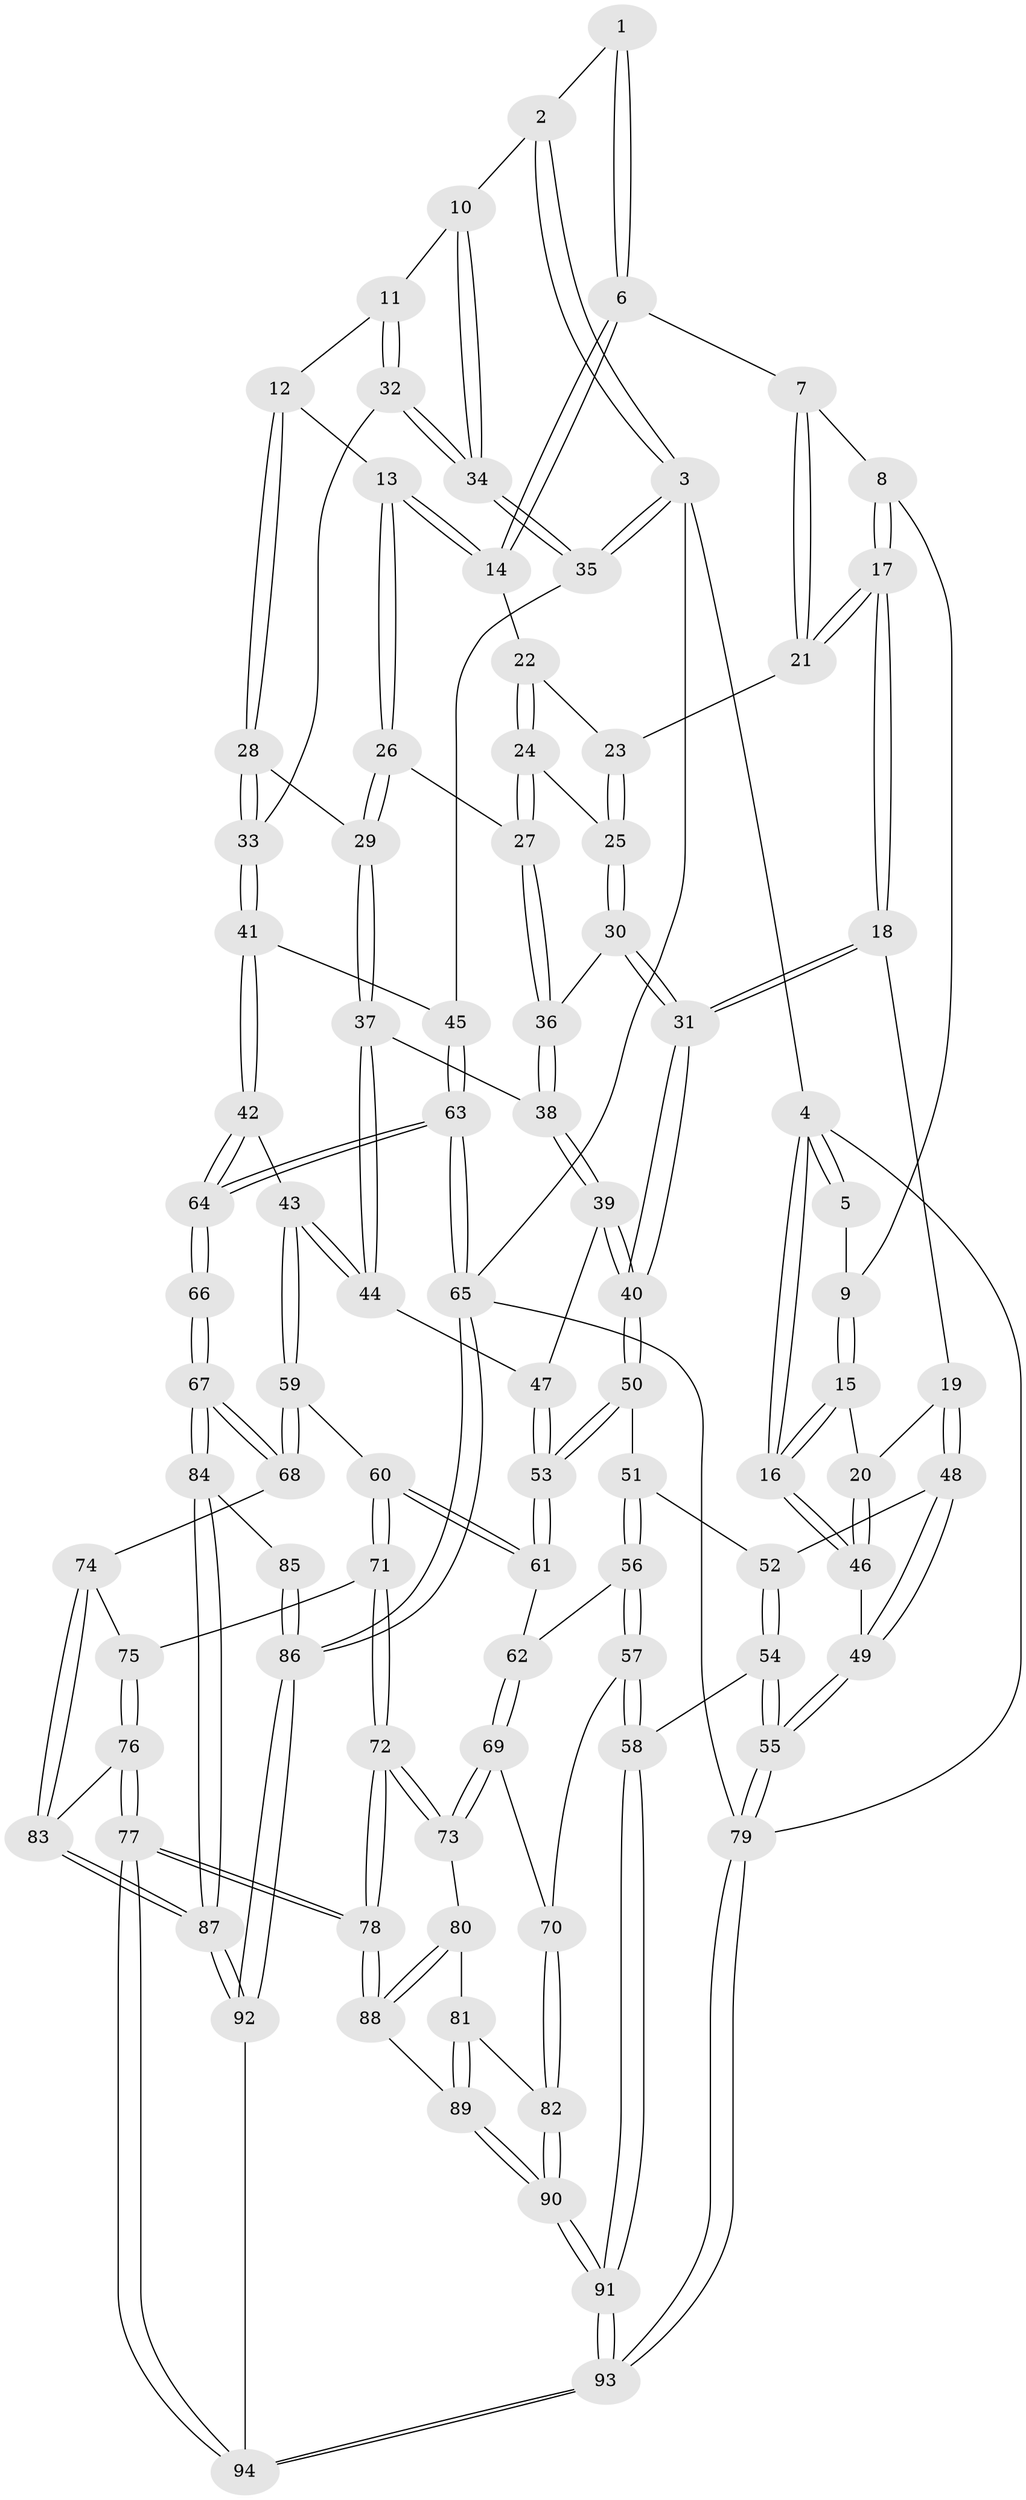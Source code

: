 // Generated by graph-tools (version 1.1) at 2025/27/03/09/25 03:27:14]
// undirected, 94 vertices, 232 edges
graph export_dot {
graph [start="1"]
  node [color=gray90,style=filled];
  1 [pos="+0.6679162413967904+0"];
  2 [pos="+0.8178283158995212+0"];
  3 [pos="+1+0"];
  4 [pos="+0+0"];
  5 [pos="+0.2799229372079749+0"];
  6 [pos="+0.6417885399461446+0.022553738032663063"];
  7 [pos="+0.5522338816087592+0.10587737396654451"];
  8 [pos="+0.36745276613379796+0.08011856168767018"];
  9 [pos="+0.33042529003844245+0.06392265118656001"];
  10 [pos="+0.9663666985727594+0.1865984367507632"];
  11 [pos="+0.8524145647592657+0.20610931621116715"];
  12 [pos="+0.8191336201552598+0.20543218518157286"];
  13 [pos="+0.7918569431566805+0.20252580505280413"];
  14 [pos="+0.7893142282309492+0.20099849633909353"];
  15 [pos="+0.20004181599928794+0.2078630708661952"];
  16 [pos="+0+0"];
  17 [pos="+0.42808394603517946+0.31701543704242746"];
  18 [pos="+0.4065101202430035+0.3457455007681311"];
  19 [pos="+0.24153574124451715+0.34717112246576054"];
  20 [pos="+0.2084677792274957+0.3064864886179917"];
  21 [pos="+0.5258919816131158+0.230645471073287"];
  22 [pos="+0.6592521817738747+0.26745734323364756"];
  23 [pos="+0.5559479639800542+0.24920751012319675"];
  24 [pos="+0.6592214653040324+0.3338149904338148"];
  25 [pos="+0.5942556877943113+0.3147437745297081"];
  26 [pos="+0.7474411298039884+0.3263684483018648"];
  27 [pos="+0.6692274958910364+0.3543349325290617"];
  28 [pos="+0.816533446311495+0.4192267440141293"];
  29 [pos="+0.776137457648455+0.4122572904387187"];
  30 [pos="+0.5957270474346579+0.38806294614463516"];
  31 [pos="+0.5137566683136455+0.4788138894742605"];
  32 [pos="+0.8579970731403215+0.38052721089836505"];
  33 [pos="+0.8270463478827859+0.42298523849699016"];
  34 [pos="+1+0.2797896856556475"];
  35 [pos="+1+0.28350097010280106"];
  36 [pos="+0.6660011430486217+0.3623865793382127"];
  37 [pos="+0.7190761360887409+0.44941728797759356"];
  38 [pos="+0.7022560131054373+0.4460400371026245"];
  39 [pos="+0.6128160702175091+0.48305162052985146"];
  40 [pos="+0.5206779739967718+0.4988640435427308"];
  41 [pos="+0.8381130203945168+0.4380581595520056"];
  42 [pos="+0.8759679820280529+0.6122667111057397"];
  43 [pos="+0.8033786268099542+0.6357075304506627"];
  44 [pos="+0.7611493152422969+0.577944939418056"];
  45 [pos="+1+0.3614774289519337"];
  46 [pos="+0+0.35692579569603333"];
  47 [pos="+0.7327640286976088+0.5656487728804599"];
  48 [pos="+0.22566448859501972+0.4177140585426029"];
  49 [pos="+0+0.6265821581146831"];
  50 [pos="+0.516786153956989+0.5298036968907299"];
  51 [pos="+0.30885523809373727+0.5730548913107233"];
  52 [pos="+0.24533987500886265+0.5235560907038934"];
  53 [pos="+0.5176588287343048+0.5332560727083296"];
  54 [pos="+0.07572981646734701+0.7551425049861749"];
  55 [pos="+0+0.6901796343245883"];
  56 [pos="+0.3382257728454174+0.6867217044519982"];
  57 [pos="+0.1543783685609192+0.7871271712347754"];
  58 [pos="+0.11948290231738282+0.7909262818360812"];
  59 [pos="+0.7672473024432933+0.6733166344050331"];
  60 [pos="+0.5698153256272448+0.6962398545587284"];
  61 [pos="+0.5397590242763953+0.6716957559289612"];
  62 [pos="+0.41695465943249127+0.716579412516476"];
  63 [pos="+1+0.6244853013880796"];
  64 [pos="+1+0.638488031100357"];
  65 [pos="+1+1"];
  66 [pos="+1+0.651898195427024"];
  67 [pos="+0.8252654807521757+0.8624245573491238"];
  68 [pos="+0.789453635777535+0.8314210171107599"];
  69 [pos="+0.3837242359726103+0.8394254503297865"];
  70 [pos="+0.30108468839937974+0.8376656488184663"];
  71 [pos="+0.5754529569794495+0.783469598199691"];
  72 [pos="+0.5002682618325865+0.8805690518391928"];
  73 [pos="+0.38821851563624543+0.8466503658418614"];
  74 [pos="+0.7273092119011959+0.8577495026622911"];
  75 [pos="+0.5831508702523268+0.7923536796442787"];
  76 [pos="+0.635948794296013+0.9374911367013988"];
  77 [pos="+0.5285816461544406+1"];
  78 [pos="+0.5276995977696709+1"];
  79 [pos="+0+1"];
  80 [pos="+0.3799663641865011+0.9007059371394286"];
  81 [pos="+0.34935646242074725+0.9162903117289138"];
  82 [pos="+0.30649751252385105+0.9276232585458757"];
  83 [pos="+0.6870137946188349+0.9182851773458109"];
  84 [pos="+0.8361294720557506+0.8873471602089488"];
  85 [pos="+0.9507523224530247+0.8829494377635579"];
  86 [pos="+1+1"];
  87 [pos="+0.839193008363162+1"];
  88 [pos="+0.3974028031599686+0.9501880297550769"];
  89 [pos="+0.33745006061770855+0.9652185635639916"];
  90 [pos="+0.22725602997136216+1"];
  91 [pos="+0.17345314067856255+1"];
  92 [pos="+0.8970845238425176+1"];
  93 [pos="+0.15427863465399652+1"];
  94 [pos="+0.5295333693209334+1"];
  1 -- 2;
  1 -- 6;
  1 -- 6;
  2 -- 3;
  2 -- 3;
  2 -- 10;
  3 -- 4;
  3 -- 35;
  3 -- 35;
  3 -- 65;
  4 -- 5;
  4 -- 5;
  4 -- 16;
  4 -- 16;
  4 -- 79;
  5 -- 9;
  6 -- 7;
  6 -- 14;
  6 -- 14;
  7 -- 8;
  7 -- 21;
  7 -- 21;
  8 -- 9;
  8 -- 17;
  8 -- 17;
  9 -- 15;
  9 -- 15;
  10 -- 11;
  10 -- 34;
  10 -- 34;
  11 -- 12;
  11 -- 32;
  11 -- 32;
  12 -- 13;
  12 -- 28;
  12 -- 28;
  13 -- 14;
  13 -- 14;
  13 -- 26;
  13 -- 26;
  14 -- 22;
  15 -- 16;
  15 -- 16;
  15 -- 20;
  16 -- 46;
  16 -- 46;
  17 -- 18;
  17 -- 18;
  17 -- 21;
  17 -- 21;
  18 -- 19;
  18 -- 31;
  18 -- 31;
  19 -- 20;
  19 -- 48;
  19 -- 48;
  20 -- 46;
  20 -- 46;
  21 -- 23;
  22 -- 23;
  22 -- 24;
  22 -- 24;
  23 -- 25;
  23 -- 25;
  24 -- 25;
  24 -- 27;
  24 -- 27;
  25 -- 30;
  25 -- 30;
  26 -- 27;
  26 -- 29;
  26 -- 29;
  27 -- 36;
  27 -- 36;
  28 -- 29;
  28 -- 33;
  28 -- 33;
  29 -- 37;
  29 -- 37;
  30 -- 31;
  30 -- 31;
  30 -- 36;
  31 -- 40;
  31 -- 40;
  32 -- 33;
  32 -- 34;
  32 -- 34;
  33 -- 41;
  33 -- 41;
  34 -- 35;
  34 -- 35;
  35 -- 45;
  36 -- 38;
  36 -- 38;
  37 -- 38;
  37 -- 44;
  37 -- 44;
  38 -- 39;
  38 -- 39;
  39 -- 40;
  39 -- 40;
  39 -- 47;
  40 -- 50;
  40 -- 50;
  41 -- 42;
  41 -- 42;
  41 -- 45;
  42 -- 43;
  42 -- 64;
  42 -- 64;
  43 -- 44;
  43 -- 44;
  43 -- 59;
  43 -- 59;
  44 -- 47;
  45 -- 63;
  45 -- 63;
  46 -- 49;
  47 -- 53;
  47 -- 53;
  48 -- 49;
  48 -- 49;
  48 -- 52;
  49 -- 55;
  49 -- 55;
  50 -- 51;
  50 -- 53;
  50 -- 53;
  51 -- 52;
  51 -- 56;
  51 -- 56;
  52 -- 54;
  52 -- 54;
  53 -- 61;
  53 -- 61;
  54 -- 55;
  54 -- 55;
  54 -- 58;
  55 -- 79;
  55 -- 79;
  56 -- 57;
  56 -- 57;
  56 -- 62;
  57 -- 58;
  57 -- 58;
  57 -- 70;
  58 -- 91;
  58 -- 91;
  59 -- 60;
  59 -- 68;
  59 -- 68;
  60 -- 61;
  60 -- 61;
  60 -- 71;
  60 -- 71;
  61 -- 62;
  62 -- 69;
  62 -- 69;
  63 -- 64;
  63 -- 64;
  63 -- 65;
  63 -- 65;
  64 -- 66;
  64 -- 66;
  65 -- 86;
  65 -- 86;
  65 -- 79;
  66 -- 67;
  66 -- 67;
  67 -- 68;
  67 -- 68;
  67 -- 84;
  67 -- 84;
  68 -- 74;
  69 -- 70;
  69 -- 73;
  69 -- 73;
  70 -- 82;
  70 -- 82;
  71 -- 72;
  71 -- 72;
  71 -- 75;
  72 -- 73;
  72 -- 73;
  72 -- 78;
  72 -- 78;
  73 -- 80;
  74 -- 75;
  74 -- 83;
  74 -- 83;
  75 -- 76;
  75 -- 76;
  76 -- 77;
  76 -- 77;
  76 -- 83;
  77 -- 78;
  77 -- 78;
  77 -- 94;
  77 -- 94;
  78 -- 88;
  78 -- 88;
  79 -- 93;
  79 -- 93;
  80 -- 81;
  80 -- 88;
  80 -- 88;
  81 -- 82;
  81 -- 89;
  81 -- 89;
  82 -- 90;
  82 -- 90;
  83 -- 87;
  83 -- 87;
  84 -- 85;
  84 -- 87;
  84 -- 87;
  85 -- 86;
  85 -- 86;
  86 -- 92;
  86 -- 92;
  87 -- 92;
  87 -- 92;
  88 -- 89;
  89 -- 90;
  89 -- 90;
  90 -- 91;
  90 -- 91;
  91 -- 93;
  91 -- 93;
  92 -- 94;
  93 -- 94;
  93 -- 94;
}

